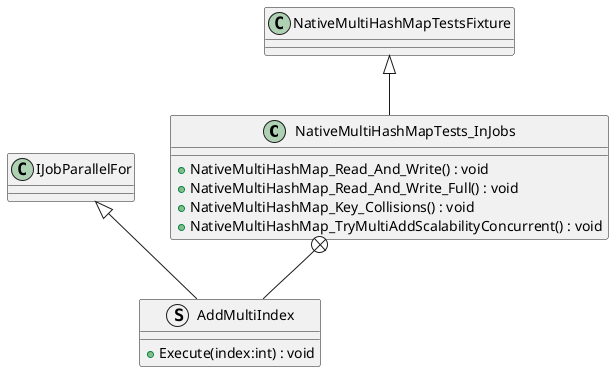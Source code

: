 @startuml
class NativeMultiHashMapTests_InJobs {
    + NativeMultiHashMap_Read_And_Write() : void
    + NativeMultiHashMap_Read_And_Write_Full() : void
    + NativeMultiHashMap_Key_Collisions() : void
    + NativeMultiHashMap_TryMultiAddScalabilityConcurrent() : void
}
struct AddMultiIndex {
    + Execute(index:int) : void
}
NativeMultiHashMapTestsFixture <|-- NativeMultiHashMapTests_InJobs
NativeMultiHashMapTests_InJobs +-- AddMultiIndex
IJobParallelFor <|-- AddMultiIndex
@enduml
